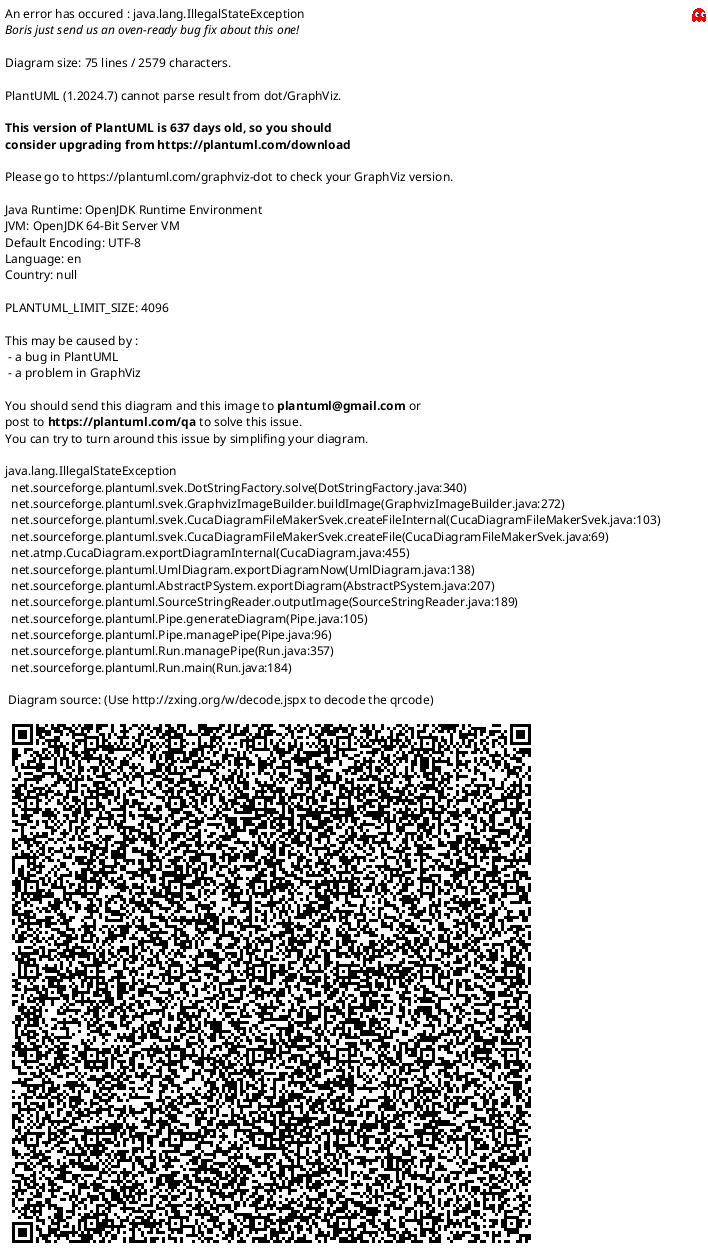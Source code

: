 @startuml projects

' ===== Settings =====

skinparam linetype ortho
skinparam nodesep 20
skinparam ranksep 40
skinparam padding 2
skinparam defaultTextAlignment center

' ===== Palette =====

!define COLOR_PROJECT #D6E2E9

' ===== Components =====

rectangle "Проєкти ЦБД" {
    rectangle "Група суміжних проєктів ЦБД" as CDBSatelliteProjectsGroup {
        rectangle "Проєкт\nChronograph" as ChronographProject COLOR_PROJECT
        rectangle "Група проєктів\nBridges" as BridgesProjectGroup {
            rectangle "Проєкт\nFA\nBridge" as BridgeFAProject COLOR_PROJECT
            rectangle "Проєкт\nCD\nBridge" as BridgeCDProject COLOR_PROJECT
            rectangle "Проєкт\nPQ\nBridge" as BridgePQProject COLOR_PROJECT
        }
        rectangle "Проєкт\nTasks" as TasksProject COLOR_PROJECT
        rectangle "Група проєктів\nAuction" as AuctionProjectGroup {
            rectangle "Проєкт\nAuction" as AuctionProject COLOR_PROJECT
            rectangle "Проєкт\nAuction\nFrontend" as AuctionFrontendProject COLOR_PROJECT
        }
    }

    rectangle "Проєкт\nCDB\nAPI" as CDBProject COLOR_PROJECT

    rectangle "Залежності ЦБД" as CDBDependencies {
        rectangle "Проєкт\nDS\nAPI" as DSAPIProject COLOR_PROJECT
        rectangle "Проєкт\nCatalog\nAPI" as CatalogAPIProject COLOR_PROJECT
    }

    rectangle "Споживачі ЦБД" as CDBConsumers {
        rectangle "Проєкт\nAudit\nAPI" as AuditAPIProject COLOR_PROJECT
        rectangle "Проєкт\nRisks" as RisksProject COLOR_PROJECT
        rectangle "Проєкт\nBilling" as BillingProject COLOR_PROJECT
    }
}

' ===== Connections =====

AuctionFrontendProject -left-> AuctionProject #Blue : read

CDBProject <-up- ChronographProject #Green : read\nwrite
CDBProject <-up- BridgeFAProject #OrangeRed : read\nwrite
CDBProject <-up- BridgeCDProject #Purple : read\nwrite
CDBProject <-up- BridgePQProject #DeepPink : read\nwrite
CDBProject <-up- TasksProject #Chocolate : read\nwrite

CDBProject <-up- AuctionProject #Blue : read\nwrite

CDBProject -down-> DSAPIProject #ForestGreen : read
CDBProject -down-> CatalogAPIProject #RoyalBlue : read

CDBProject <-down- AuditAPIProject #BlueViolet : read
CDBProject <-down- RisksProject #DimGray : read
CDBProject <-down- BillingProject #Red : read

AuditAPIProject -left-> DSAPIProject #LightSeaGreen : read

' ===== Layout =====

ChronographProject -[hidden]right- BridgeFAProject
BridgeFAProject -[hidden]right- BridgeCDProject
BridgeCDProject -[hidden]right- BridgePQProject
BridgePQProject -[hidden]right- TasksProject
TasksProject -[hidden]right- AuctionProject

CDBDependencies -[hidden]right- CDBConsumers
CatalogAPIProject -[hidden]right- DSAPIProject
DSAPIProject -[hidden]right- AuditAPIProject
AuditAPIProject -[hidden]right- RisksProject
RisksProject -[hidden]right- BillingProject

@enduml